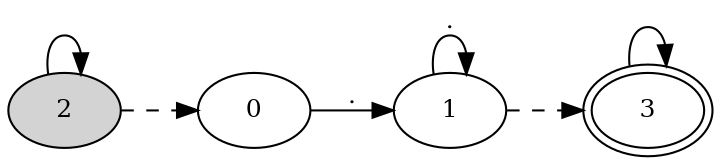 digraph "SFA" {
rankdir=LR;

//Initial state
node [style = filled, shape = ellipse, peripheries = 1, fillcolor = "#d3d3d3ff", fontsize = 12]
2

//Final states
node [style = filled, shape = ellipse, peripheries = 2, fillcolor = white, fontsize = 12]
3

//Other states
node [style = filled, shape = ellipse, peripheries = 1, fillcolor = white, fontsize = 12]
0
1

//Transitions
2 -> 2 [label = "", fontsize = 12 ];
2 -> 0 [label = "", style = dashed, fontsize = 12 ];
0 -> 1 [label = ".", fontsize = 12 ];
1 -> 1 [label = ".", fontsize = 12 ];
1 -> 3 [label = "", style = dashed, fontsize = 12 ];
3 -> 3 [label = "", fontsize = 12 ];
}
